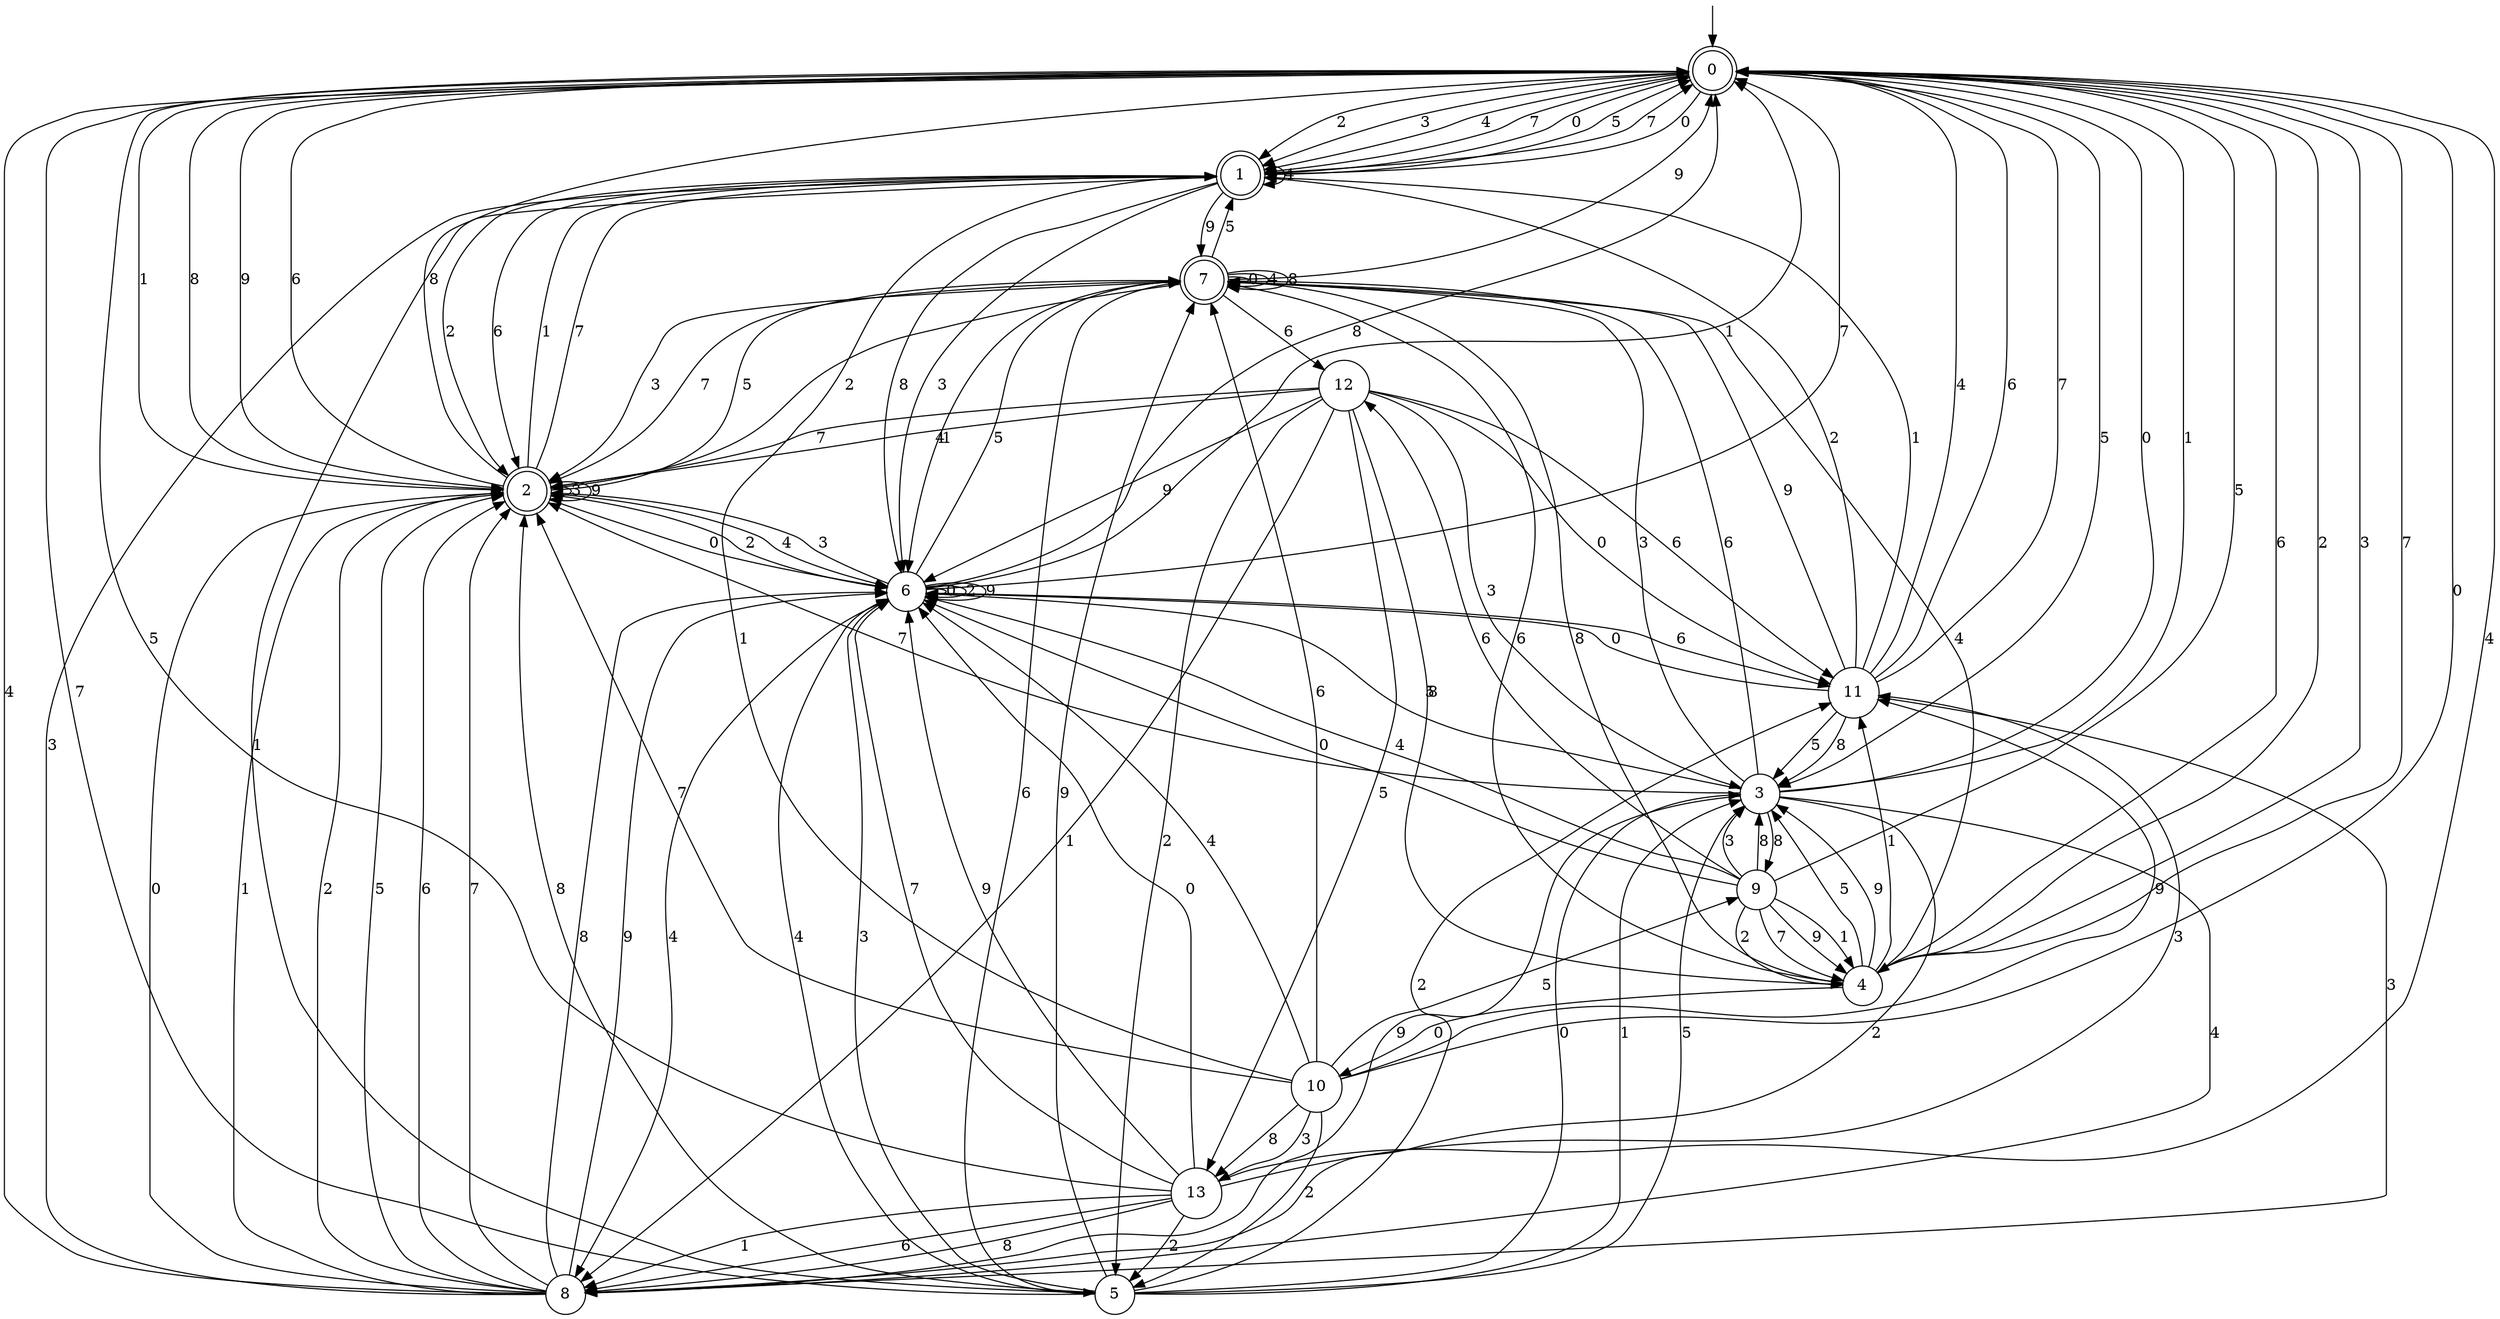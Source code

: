 digraph g {

	s0 [shape="doublecircle" label="0"];
	s1 [shape="doublecircle" label="1"];
	s2 [shape="doublecircle" label="2"];
	s3 [shape="circle" label="3"];
	s4 [shape="circle" label="4"];
	s5 [shape="circle" label="5"];
	s6 [shape="circle" label="6"];
	s7 [shape="doublecircle" label="7"];
	s8 [shape="circle" label="8"];
	s9 [shape="circle" label="9"];
	s10 [shape="circle" label="10"];
	s11 [shape="circle" label="11"];
	s12 [shape="circle" label="12"];
	s13 [shape="circle" label="13"];
	s0 -> s1 [label="0"];
	s0 -> s2 [label="1"];
	s0 -> s1 [label="2"];
	s0 -> s1 [label="3"];
	s0 -> s1 [label="4"];
	s0 -> s3 [label="5"];
	s0 -> s4 [label="6"];
	s0 -> s1 [label="7"];
	s0 -> s2 [label="8"];
	s0 -> s2 [label="9"];
	s1 -> s0 [label="0"];
	s1 -> s5 [label="1"];
	s1 -> s2 [label="2"];
	s1 -> s6 [label="3"];
	s1 -> s1 [label="4"];
	s1 -> s0 [label="5"];
	s1 -> s2 [label="6"];
	s1 -> s0 [label="7"];
	s1 -> s6 [label="8"];
	s1 -> s7 [label="9"];
	s2 -> s6 [label="0"];
	s2 -> s1 [label="1"];
	s2 -> s6 [label="2"];
	s2 -> s2 [label="3"];
	s2 -> s6 [label="4"];
	s2 -> s7 [label="5"];
	s2 -> s0 [label="6"];
	s2 -> s1 [label="7"];
	s2 -> s0 [label="8"];
	s2 -> s2 [label="9"];
	s3 -> s0 [label="0"];
	s3 -> s0 [label="1"];
	s3 -> s8 [label="2"];
	s3 -> s7 [label="3"];
	s3 -> s8 [label="4"];
	s3 -> s6 [label="5"];
	s3 -> s7 [label="6"];
	s3 -> s2 [label="7"];
	s3 -> s9 [label="8"];
	s3 -> s8 [label="9"];
	s4 -> s10 [label="0"];
	s4 -> s11 [label="1"];
	s4 -> s0 [label="2"];
	s4 -> s0 [label="3"];
	s4 -> s7 [label="4"];
	s4 -> s3 [label="5"];
	s4 -> s7 [label="6"];
	s4 -> s0 [label="7"];
	s4 -> s7 [label="8"];
	s4 -> s3 [label="9"];
	s5 -> s3 [label="0"];
	s5 -> s3 [label="1"];
	s5 -> s11 [label="2"];
	s5 -> s6 [label="3"];
	s5 -> s6 [label="4"];
	s5 -> s3 [label="5"];
	s5 -> s7 [label="6"];
	s5 -> s0 [label="7"];
	s5 -> s2 [label="8"];
	s5 -> s7 [label="9"];
	s6 -> s6 [label="0"];
	s6 -> s0 [label="1"];
	s6 -> s6 [label="2"];
	s6 -> s2 [label="3"];
	s6 -> s8 [label="4"];
	s6 -> s7 [label="5"];
	s6 -> s11 [label="6"];
	s6 -> s0 [label="7"];
	s6 -> s0 [label="8"];
	s6 -> s6 [label="9"];
	s7 -> s7 [label="0"];
	s7 -> s6 [label="1"];
	s7 -> s2 [label="2"];
	s7 -> s2 [label="3"];
	s7 -> s7 [label="4"];
	s7 -> s1 [label="5"];
	s7 -> s12 [label="6"];
	s7 -> s2 [label="7"];
	s7 -> s7 [label="8"];
	s7 -> s0 [label="9"];
	s8 -> s2 [label="0"];
	s8 -> s2 [label="1"];
	s8 -> s2 [label="2"];
	s8 -> s1 [label="3"];
	s8 -> s0 [label="4"];
	s8 -> s2 [label="5"];
	s8 -> s2 [label="6"];
	s8 -> s2 [label="7"];
	s8 -> s6 [label="8"];
	s8 -> s6 [label="9"];
	s9 -> s6 [label="0"];
	s9 -> s4 [label="1"];
	s9 -> s4 [label="2"];
	s9 -> s3 [label="3"];
	s9 -> s6 [label="4"];
	s9 -> s0 [label="5"];
	s9 -> s12 [label="6"];
	s9 -> s4 [label="7"];
	s9 -> s3 [label="8"];
	s9 -> s4 [label="9"];
	s10 -> s0 [label="0"];
	s10 -> s1 [label="1"];
	s10 -> s5 [label="2"];
	s10 -> s13 [label="3"];
	s10 -> s6 [label="4"];
	s10 -> s9 [label="5"];
	s10 -> s7 [label="6"];
	s10 -> s2 [label="7"];
	s10 -> s13 [label="8"];
	s10 -> s11 [label="9"];
	s11 -> s6 [label="0"];
	s11 -> s1 [label="1"];
	s11 -> s1 [label="2"];
	s11 -> s8 [label="3"];
	s11 -> s0 [label="4"];
	s11 -> s3 [label="5"];
	s11 -> s0 [label="6"];
	s11 -> s0 [label="7"];
	s11 -> s3 [label="8"];
	s11 -> s7 [label="9"];
	s12 -> s11 [label="0"];
	s12 -> s8 [label="1"];
	s12 -> s5 [label="2"];
	s12 -> s3 [label="3"];
	s12 -> s2 [label="4"];
	s12 -> s13 [label="5"];
	s12 -> s11 [label="6"];
	s12 -> s2 [label="7"];
	s12 -> s4 [label="8"];
	s12 -> s6 [label="9"];
	s13 -> s6 [label="0"];
	s13 -> s8 [label="1"];
	s13 -> s5 [label="2"];
	s13 -> s11 [label="3"];
	s13 -> s0 [label="4"];
	s13 -> s0 [label="5"];
	s13 -> s8 [label="6"];
	s13 -> s6 [label="7"];
	s13 -> s8 [label="8"];
	s13 -> s6 [label="9"];

__start0 [label="" shape="none" width="0" height="0"];
__start0 -> s0;

}
